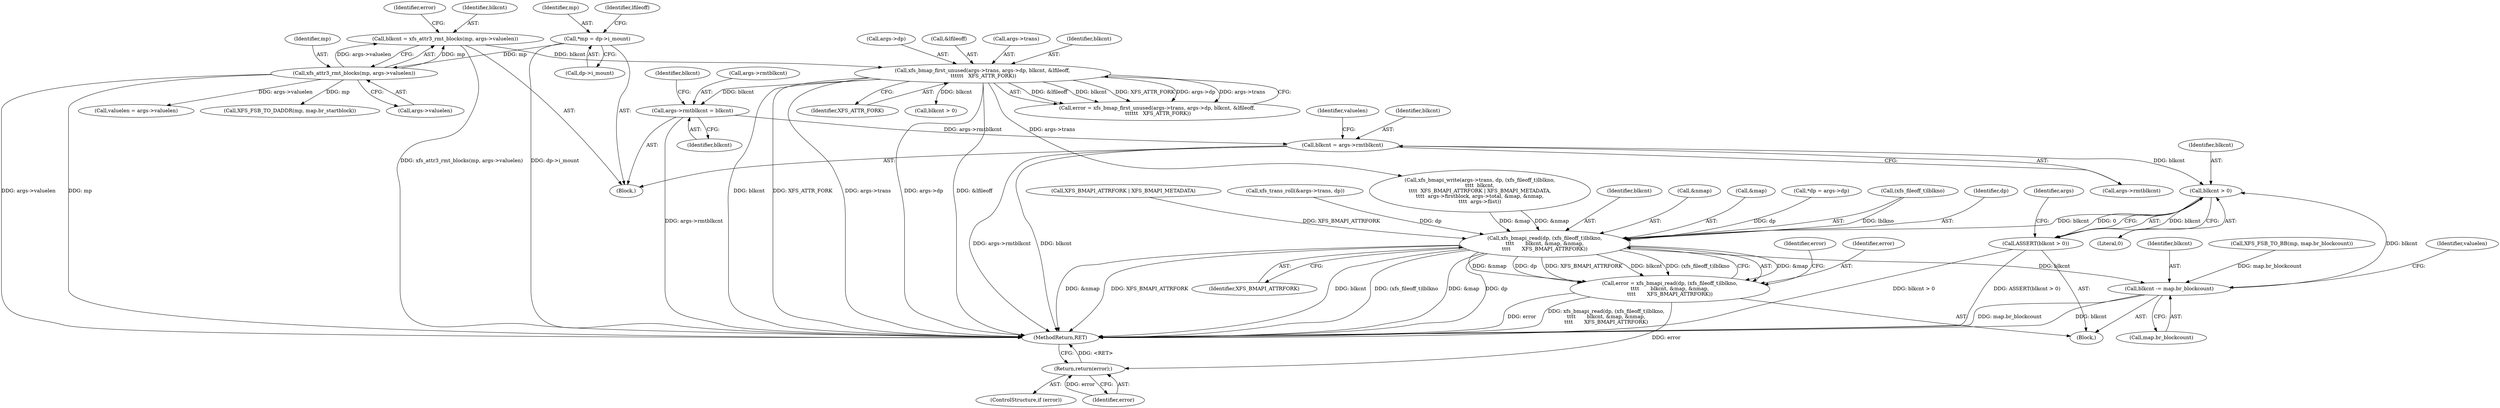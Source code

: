 digraph "1_linux_8275cdd0e7ac550dcce2b3ef6d2fb3b808c1ae59_9@pointer" {
"1000178" [label="(Call,args->rmtblkcnt = blkcnt)"];
"1000154" [label="(Call,xfs_bmap_first_unused(args->trans, args->dp, blkcnt, &lfileoff,\n \t\t\t\t\t\t   XFS_ATTR_FORK))"];
"1000145" [label="(Call,blkcnt = xfs_attr3_rmt_blocks(mp, args->valuelen))"];
"1000147" [label="(Call,xfs_attr3_rmt_blocks(mp, args->valuelen))"];
"1000118" [label="(Call,*mp = dp->i_mount)"];
"1000309" [label="(Call,blkcnt = args->rmtblkcnt)"];
"1000328" [label="(Call,blkcnt > 0)"];
"1000327" [label="(Call,ASSERT(blkcnt > 0))"];
"1000343" [label="(Call,xfs_bmapi_read(dp, (xfs_fileoff_t)lblkno,\n\t\t\t\t       blkcnt, &map, &nmap,\n\t\t\t\t       XFS_BMAPI_ATTRFORK))"];
"1000341" [label="(Call,error = xfs_bmapi_read(dp, (xfs_fileoff_t)lblkno,\n\t\t\t\t       blkcnt, &map, &nmap,\n\t\t\t\t       XFS_BMAPI_ATTRFORK))"];
"1000356" [label="(Return,return(error);)"];
"1000438" [label="(Call,blkcnt -= map.br_blockcount)"];
"1000327" [label="(Call,ASSERT(blkcnt > 0))"];
"1000384" [label="(Call,XFS_FSB_TO_BB(mp, map.br_blockcount))"];
"1000438" [label="(Call,blkcnt -= map.br_blockcount)"];
"1000154" [label="(Call,xfs_bmap_first_unused(args->trans, args->dp, blkcnt, &lfileoff,\n \t\t\t\t\t\t   XFS_ATTR_FORK))"];
"1000344" [label="(Identifier,dp)"];
"1000354" [label="(ControlStructure,if (error))"];
"1000321" [label="(Identifier,valuelen)"];
"1000449" [label="(MethodReturn,RET)"];
"1000162" [label="(Call,&lfileoff)"];
"1000294" [label="(Call,xfs_trans_roll(&args->trans, dp))"];
"1000119" [label="(Identifier,mp)"];
"1000323" [label="(Block,)"];
"1000314" [label="(Call,valuelen = args->valuelen)"];
"1000110" [label="(Block,)"];
"1000153" [label="(Identifier,error)"];
"1000315" [label="(Identifier,valuelen)"];
"1000330" [label="(Literal,0)"];
"1000353" [label="(Identifier,XFS_BMAPI_ATTRFORK)"];
"1000348" [label="(Identifier,blkcnt)"];
"1000155" [label="(Call,args->trans)"];
"1000118" [label="(Call,*mp = dp->i_mount)"];
"1000161" [label="(Identifier,blkcnt)"];
"1000440" [label="(Call,map.br_blockcount)"];
"1000164" [label="(Identifier,XFS_ATTR_FORK)"];
"1000351" [label="(Call,&nmap)"];
"1000147" [label="(Call,xfs_attr3_rmt_blocks(mp, args->valuelen))"];
"1000311" [label="(Call,args->rmtblkcnt)"];
"1000349" [label="(Call,&map)"];
"1000355" [label="(Identifier,error)"];
"1000356" [label="(Return,return(error);)"];
"1000357" [label="(Identifier,error)"];
"1000377" [label="(Call,XFS_FSB_TO_DADDR(mp, map.br_startblock))"];
"1000185" [label="(Identifier,blkcnt)"];
"1000310" [label="(Identifier,blkcnt)"];
"1000112" [label="(Call,*dp = args->dp)"];
"1000439" [label="(Identifier,blkcnt)"];
"1000309" [label="(Call,blkcnt = args->rmtblkcnt)"];
"1000145" [label="(Call,blkcnt = xfs_attr3_rmt_blocks(mp, args->valuelen))"];
"1000149" [label="(Call,args->valuelen)"];
"1000184" [label="(Call,blkcnt > 0)"];
"1000342" [label="(Identifier,error)"];
"1000152" [label="(Call,error = xfs_bmap_first_unused(args->trans, args->dp, blkcnt, &lfileoff,\n \t\t\t\t\t\t   XFS_ATTR_FORK))"];
"1000345" [label="(Call,(xfs_fileoff_t)lblkno)"];
"1000333" [label="(Identifier,args)"];
"1000178" [label="(Call,args->rmtblkcnt = blkcnt)"];
"1000201" [label="(Call,xfs_bmapi_write(args->trans, dp, (xfs_fileoff_t)lblkno,\n\t\t\t\t  blkcnt,\n\t\t\t\t  XFS_BMAPI_ATTRFORK | XFS_BMAPI_METADATA,\n\t\t\t\t  args->firstblock, args->total, &map, &nmap,\n\t\t\t\t  args->flist))"];
"1000158" [label="(Call,args->dp)"];
"1000329" [label="(Identifier,blkcnt)"];
"1000341" [label="(Call,error = xfs_bmapi_read(dp, (xfs_fileoff_t)lblkno,\n\t\t\t\t       blkcnt, &map, &nmap,\n\t\t\t\t       XFS_BMAPI_ATTRFORK))"];
"1000120" [label="(Call,dp->i_mount)"];
"1000127" [label="(Identifier,lfileoff)"];
"1000328" [label="(Call,blkcnt > 0)"];
"1000148" [label="(Identifier,mp)"];
"1000146" [label="(Identifier,blkcnt)"];
"1000343" [label="(Call,xfs_bmapi_read(dp, (xfs_fileoff_t)lblkno,\n\t\t\t\t       blkcnt, &map, &nmap,\n\t\t\t\t       XFS_BMAPI_ATTRFORK))"];
"1000182" [label="(Identifier,blkcnt)"];
"1000179" [label="(Call,args->rmtblkcnt)"];
"1000210" [label="(Call,XFS_BMAPI_ATTRFORK | XFS_BMAPI_METADATA)"];
"1000178" -> "1000110"  [label="AST: "];
"1000178" -> "1000182"  [label="CFG: "];
"1000179" -> "1000178"  [label="AST: "];
"1000182" -> "1000178"  [label="AST: "];
"1000185" -> "1000178"  [label="CFG: "];
"1000178" -> "1000449"  [label="DDG: args->rmtblkcnt"];
"1000154" -> "1000178"  [label="DDG: blkcnt"];
"1000178" -> "1000309"  [label="DDG: args->rmtblkcnt"];
"1000154" -> "1000152"  [label="AST: "];
"1000154" -> "1000164"  [label="CFG: "];
"1000155" -> "1000154"  [label="AST: "];
"1000158" -> "1000154"  [label="AST: "];
"1000161" -> "1000154"  [label="AST: "];
"1000162" -> "1000154"  [label="AST: "];
"1000164" -> "1000154"  [label="AST: "];
"1000152" -> "1000154"  [label="CFG: "];
"1000154" -> "1000449"  [label="DDG: XFS_ATTR_FORK"];
"1000154" -> "1000449"  [label="DDG: args->trans"];
"1000154" -> "1000449"  [label="DDG: args->dp"];
"1000154" -> "1000449"  [label="DDG: &lfileoff"];
"1000154" -> "1000449"  [label="DDG: blkcnt"];
"1000154" -> "1000152"  [label="DDG: &lfileoff"];
"1000154" -> "1000152"  [label="DDG: blkcnt"];
"1000154" -> "1000152"  [label="DDG: XFS_ATTR_FORK"];
"1000154" -> "1000152"  [label="DDG: args->dp"];
"1000154" -> "1000152"  [label="DDG: args->trans"];
"1000145" -> "1000154"  [label="DDG: blkcnt"];
"1000154" -> "1000184"  [label="DDG: blkcnt"];
"1000154" -> "1000201"  [label="DDG: args->trans"];
"1000145" -> "1000110"  [label="AST: "];
"1000145" -> "1000147"  [label="CFG: "];
"1000146" -> "1000145"  [label="AST: "];
"1000147" -> "1000145"  [label="AST: "];
"1000153" -> "1000145"  [label="CFG: "];
"1000145" -> "1000449"  [label="DDG: xfs_attr3_rmt_blocks(mp, args->valuelen)"];
"1000147" -> "1000145"  [label="DDG: mp"];
"1000147" -> "1000145"  [label="DDG: args->valuelen"];
"1000147" -> "1000149"  [label="CFG: "];
"1000148" -> "1000147"  [label="AST: "];
"1000149" -> "1000147"  [label="AST: "];
"1000147" -> "1000449"  [label="DDG: args->valuelen"];
"1000147" -> "1000449"  [label="DDG: mp"];
"1000118" -> "1000147"  [label="DDG: mp"];
"1000147" -> "1000314"  [label="DDG: args->valuelen"];
"1000147" -> "1000377"  [label="DDG: mp"];
"1000118" -> "1000110"  [label="AST: "];
"1000118" -> "1000120"  [label="CFG: "];
"1000119" -> "1000118"  [label="AST: "];
"1000120" -> "1000118"  [label="AST: "];
"1000127" -> "1000118"  [label="CFG: "];
"1000118" -> "1000449"  [label="DDG: dp->i_mount"];
"1000309" -> "1000110"  [label="AST: "];
"1000309" -> "1000311"  [label="CFG: "];
"1000310" -> "1000309"  [label="AST: "];
"1000311" -> "1000309"  [label="AST: "];
"1000315" -> "1000309"  [label="CFG: "];
"1000309" -> "1000449"  [label="DDG: blkcnt"];
"1000309" -> "1000449"  [label="DDG: args->rmtblkcnt"];
"1000309" -> "1000328"  [label="DDG: blkcnt"];
"1000328" -> "1000327"  [label="AST: "];
"1000328" -> "1000330"  [label="CFG: "];
"1000329" -> "1000328"  [label="AST: "];
"1000330" -> "1000328"  [label="AST: "];
"1000327" -> "1000328"  [label="CFG: "];
"1000328" -> "1000327"  [label="DDG: blkcnt"];
"1000328" -> "1000327"  [label="DDG: 0"];
"1000438" -> "1000328"  [label="DDG: blkcnt"];
"1000328" -> "1000343"  [label="DDG: blkcnt"];
"1000327" -> "1000323"  [label="AST: "];
"1000333" -> "1000327"  [label="CFG: "];
"1000327" -> "1000449"  [label="DDG: blkcnt > 0"];
"1000327" -> "1000449"  [label="DDG: ASSERT(blkcnt > 0)"];
"1000343" -> "1000341"  [label="AST: "];
"1000343" -> "1000353"  [label="CFG: "];
"1000344" -> "1000343"  [label="AST: "];
"1000345" -> "1000343"  [label="AST: "];
"1000348" -> "1000343"  [label="AST: "];
"1000349" -> "1000343"  [label="AST: "];
"1000351" -> "1000343"  [label="AST: "];
"1000353" -> "1000343"  [label="AST: "];
"1000341" -> "1000343"  [label="CFG: "];
"1000343" -> "1000449"  [label="DDG: &map"];
"1000343" -> "1000449"  [label="DDG: dp"];
"1000343" -> "1000449"  [label="DDG: &nmap"];
"1000343" -> "1000449"  [label="DDG: XFS_BMAPI_ATTRFORK"];
"1000343" -> "1000449"  [label="DDG: blkcnt"];
"1000343" -> "1000449"  [label="DDG: (xfs_fileoff_t)lblkno"];
"1000343" -> "1000341"  [label="DDG: &map"];
"1000343" -> "1000341"  [label="DDG: &nmap"];
"1000343" -> "1000341"  [label="DDG: dp"];
"1000343" -> "1000341"  [label="DDG: XFS_BMAPI_ATTRFORK"];
"1000343" -> "1000341"  [label="DDG: blkcnt"];
"1000343" -> "1000341"  [label="DDG: (xfs_fileoff_t)lblkno"];
"1000294" -> "1000343"  [label="DDG: dp"];
"1000112" -> "1000343"  [label="DDG: dp"];
"1000345" -> "1000343"  [label="DDG: lblkno"];
"1000201" -> "1000343"  [label="DDG: &map"];
"1000201" -> "1000343"  [label="DDG: &nmap"];
"1000210" -> "1000343"  [label="DDG: XFS_BMAPI_ATTRFORK"];
"1000343" -> "1000438"  [label="DDG: blkcnt"];
"1000341" -> "1000323"  [label="AST: "];
"1000342" -> "1000341"  [label="AST: "];
"1000355" -> "1000341"  [label="CFG: "];
"1000341" -> "1000449"  [label="DDG: xfs_bmapi_read(dp, (xfs_fileoff_t)lblkno,\n\t\t\t\t       blkcnt, &map, &nmap,\n\t\t\t\t       XFS_BMAPI_ATTRFORK)"];
"1000341" -> "1000449"  [label="DDG: error"];
"1000341" -> "1000356"  [label="DDG: error"];
"1000356" -> "1000354"  [label="AST: "];
"1000356" -> "1000357"  [label="CFG: "];
"1000357" -> "1000356"  [label="AST: "];
"1000449" -> "1000356"  [label="CFG: "];
"1000356" -> "1000449"  [label="DDG: <RET>"];
"1000357" -> "1000356"  [label="DDG: error"];
"1000438" -> "1000323"  [label="AST: "];
"1000438" -> "1000440"  [label="CFG: "];
"1000439" -> "1000438"  [label="AST: "];
"1000440" -> "1000438"  [label="AST: "];
"1000321" -> "1000438"  [label="CFG: "];
"1000438" -> "1000449"  [label="DDG: map.br_blockcount"];
"1000438" -> "1000449"  [label="DDG: blkcnt"];
"1000384" -> "1000438"  [label="DDG: map.br_blockcount"];
}
